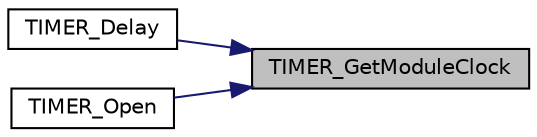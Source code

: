digraph "TIMER_GetModuleClock"
{
 // LATEX_PDF_SIZE
  edge [fontname="Helvetica",fontsize="10",labelfontname="Helvetica",labelfontsize="10"];
  node [fontname="Helvetica",fontsize="10",shape=record];
  rankdir="RL";
  Node1 [label="TIMER_GetModuleClock",height=0.2,width=0.4,color="black", fillcolor="grey75", style="filled", fontcolor="black",tooltip="This API is used to get the clock frequency of Timer."];
  Node1 -> Node2 [dir="back",color="midnightblue",fontsize="10",style="solid",fontname="Helvetica"];
  Node2 [label="TIMER_Delay",height=0.2,width=0.4,color="black", fillcolor="white", style="filled",URL="$da/dc2/group___n_a_n_o100___t_i_m_e_r___e_x_p_o_r_t_e_d___f_u_n_c_t_i_o_n_s.html#ga0dad1dbaf69f945c3d0d5aa91c4eef86",tooltip="This API is used to create a delay loop for u32usec micro seconds."];
  Node1 -> Node3 [dir="back",color="midnightblue",fontsize="10",style="solid",fontname="Helvetica"];
  Node3 [label="TIMER_Open",height=0.2,width=0.4,color="black", fillcolor="white", style="filled",URL="$da/dc2/group___n_a_n_o100___t_i_m_e_r___e_x_p_o_r_t_e_d___f_u_n_c_t_i_o_n_s.html#ga234d45c63fb6f5e977dbef2294089621",tooltip="This API is used to configure timer to operate in specified mode and frequency. If timer cannot work ..."];
}
